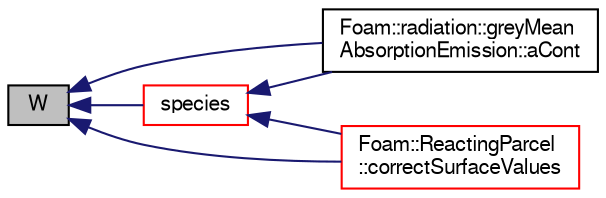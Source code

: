 digraph "W"
{
  bgcolor="transparent";
  edge [fontname="FreeSans",fontsize="10",labelfontname="FreeSans",labelfontsize="10"];
  node [fontname="FreeSans",fontsize="10",shape=record];
  rankdir="LR";
  Node256 [label="W",height=0.2,width=0.4,color="black", fillcolor="grey75", style="filled", fontcolor="black"];
  Node256 -> Node257 [dir="back",color="midnightblue",fontsize="10",style="solid",fontname="FreeSans"];
  Node257 [label="Foam::radiation::greyMean\lAbsorptionEmission::aCont",height=0.2,width=0.4,color="black",URL="$a30062.html#ace18b83f2647f21524aa32889f66afca",tooltip="Absorption coefficient for continuous phase. "];
  Node256 -> Node258 [dir="back",color="midnightblue",fontsize="10",style="solid",fontname="FreeSans"];
  Node258 [label="Foam::ReactingParcel\l::correctSurfaceValues",height=0.2,width=0.4,color="red",URL="$a23922.html#abf5f172a3acd1b1e7f81f2d0f1ca3b81",tooltip="Correct surface values due to emitted species. "];
  Node256 -> Node264 [dir="back",color="midnightblue",fontsize="10",style="solid",fontname="FreeSans"];
  Node264 [label="species",height=0.2,width=0.4,color="red",URL="$a30130.html#ab084ae67cf447fdf6058617bad7a13c2",tooltip="Return the table of species. "];
  Node264 -> Node257 [dir="back",color="midnightblue",fontsize="10",style="solid",fontname="FreeSans"];
  Node264 -> Node258 [dir="back",color="midnightblue",fontsize="10",style="solid",fontname="FreeSans"];
}
